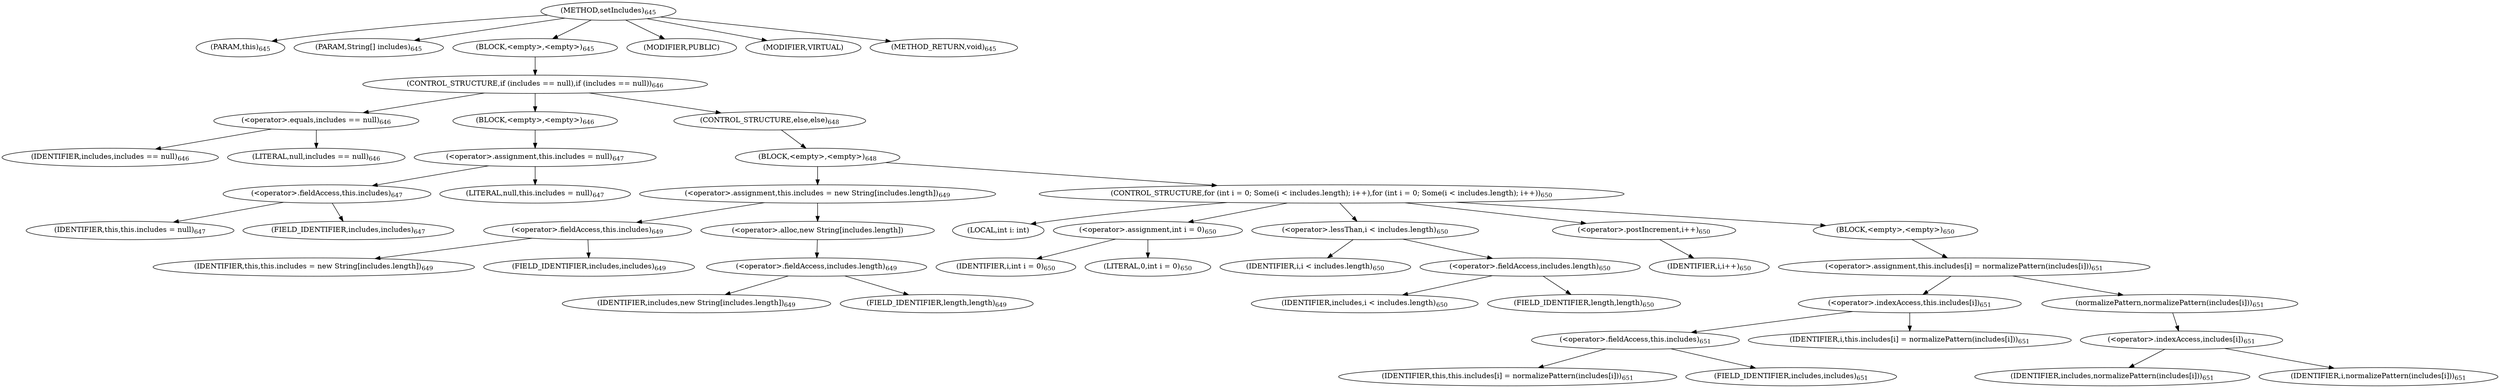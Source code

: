 digraph "setIncludes" {  
"640" [label = <(METHOD,setIncludes)<SUB>645</SUB>> ]
"14" [label = <(PARAM,this)<SUB>645</SUB>> ]
"641" [label = <(PARAM,String[] includes)<SUB>645</SUB>> ]
"642" [label = <(BLOCK,&lt;empty&gt;,&lt;empty&gt;)<SUB>645</SUB>> ]
"643" [label = <(CONTROL_STRUCTURE,if (includes == null),if (includes == null))<SUB>646</SUB>> ]
"644" [label = <(&lt;operator&gt;.equals,includes == null)<SUB>646</SUB>> ]
"645" [label = <(IDENTIFIER,includes,includes == null)<SUB>646</SUB>> ]
"646" [label = <(LITERAL,null,includes == null)<SUB>646</SUB>> ]
"647" [label = <(BLOCK,&lt;empty&gt;,&lt;empty&gt;)<SUB>646</SUB>> ]
"648" [label = <(&lt;operator&gt;.assignment,this.includes = null)<SUB>647</SUB>> ]
"649" [label = <(&lt;operator&gt;.fieldAccess,this.includes)<SUB>647</SUB>> ]
"13" [label = <(IDENTIFIER,this,this.includes = null)<SUB>647</SUB>> ]
"650" [label = <(FIELD_IDENTIFIER,includes,includes)<SUB>647</SUB>> ]
"651" [label = <(LITERAL,null,this.includes = null)<SUB>647</SUB>> ]
"652" [label = <(CONTROL_STRUCTURE,else,else)<SUB>648</SUB>> ]
"653" [label = <(BLOCK,&lt;empty&gt;,&lt;empty&gt;)<SUB>648</SUB>> ]
"654" [label = <(&lt;operator&gt;.assignment,this.includes = new String[includes.length])<SUB>649</SUB>> ]
"655" [label = <(&lt;operator&gt;.fieldAccess,this.includes)<SUB>649</SUB>> ]
"15" [label = <(IDENTIFIER,this,this.includes = new String[includes.length])<SUB>649</SUB>> ]
"656" [label = <(FIELD_IDENTIFIER,includes,includes)<SUB>649</SUB>> ]
"657" [label = <(&lt;operator&gt;.alloc,new String[includes.length])> ]
"658" [label = <(&lt;operator&gt;.fieldAccess,includes.length)<SUB>649</SUB>> ]
"659" [label = <(IDENTIFIER,includes,new String[includes.length])<SUB>649</SUB>> ]
"660" [label = <(FIELD_IDENTIFIER,length,length)<SUB>649</SUB>> ]
"661" [label = <(CONTROL_STRUCTURE,for (int i = 0; Some(i &lt; includes.length); i++),for (int i = 0; Some(i &lt; includes.length); i++))<SUB>650</SUB>> ]
"662" [label = <(LOCAL,int i: int)> ]
"663" [label = <(&lt;operator&gt;.assignment,int i = 0)<SUB>650</SUB>> ]
"664" [label = <(IDENTIFIER,i,int i = 0)<SUB>650</SUB>> ]
"665" [label = <(LITERAL,0,int i = 0)<SUB>650</SUB>> ]
"666" [label = <(&lt;operator&gt;.lessThan,i &lt; includes.length)<SUB>650</SUB>> ]
"667" [label = <(IDENTIFIER,i,i &lt; includes.length)<SUB>650</SUB>> ]
"668" [label = <(&lt;operator&gt;.fieldAccess,includes.length)<SUB>650</SUB>> ]
"669" [label = <(IDENTIFIER,includes,i &lt; includes.length)<SUB>650</SUB>> ]
"670" [label = <(FIELD_IDENTIFIER,length,length)<SUB>650</SUB>> ]
"671" [label = <(&lt;operator&gt;.postIncrement,i++)<SUB>650</SUB>> ]
"672" [label = <(IDENTIFIER,i,i++)<SUB>650</SUB>> ]
"673" [label = <(BLOCK,&lt;empty&gt;,&lt;empty&gt;)<SUB>650</SUB>> ]
"674" [label = <(&lt;operator&gt;.assignment,this.includes[i] = normalizePattern(includes[i]))<SUB>651</SUB>> ]
"675" [label = <(&lt;operator&gt;.indexAccess,this.includes[i])<SUB>651</SUB>> ]
"676" [label = <(&lt;operator&gt;.fieldAccess,this.includes)<SUB>651</SUB>> ]
"16" [label = <(IDENTIFIER,this,this.includes[i] = normalizePattern(includes[i]))<SUB>651</SUB>> ]
"677" [label = <(FIELD_IDENTIFIER,includes,includes)<SUB>651</SUB>> ]
"678" [label = <(IDENTIFIER,i,this.includes[i] = normalizePattern(includes[i]))<SUB>651</SUB>> ]
"679" [label = <(normalizePattern,normalizePattern(includes[i]))<SUB>651</SUB>> ]
"680" [label = <(&lt;operator&gt;.indexAccess,includes[i])<SUB>651</SUB>> ]
"681" [label = <(IDENTIFIER,includes,normalizePattern(includes[i]))<SUB>651</SUB>> ]
"682" [label = <(IDENTIFIER,i,normalizePattern(includes[i]))<SUB>651</SUB>> ]
"683" [label = <(MODIFIER,PUBLIC)> ]
"684" [label = <(MODIFIER,VIRTUAL)> ]
"685" [label = <(METHOD_RETURN,void)<SUB>645</SUB>> ]
  "640" -> "14" 
  "640" -> "641" 
  "640" -> "642" 
  "640" -> "683" 
  "640" -> "684" 
  "640" -> "685" 
  "642" -> "643" 
  "643" -> "644" 
  "643" -> "647" 
  "643" -> "652" 
  "644" -> "645" 
  "644" -> "646" 
  "647" -> "648" 
  "648" -> "649" 
  "648" -> "651" 
  "649" -> "13" 
  "649" -> "650" 
  "652" -> "653" 
  "653" -> "654" 
  "653" -> "661" 
  "654" -> "655" 
  "654" -> "657" 
  "655" -> "15" 
  "655" -> "656" 
  "657" -> "658" 
  "658" -> "659" 
  "658" -> "660" 
  "661" -> "662" 
  "661" -> "663" 
  "661" -> "666" 
  "661" -> "671" 
  "661" -> "673" 
  "663" -> "664" 
  "663" -> "665" 
  "666" -> "667" 
  "666" -> "668" 
  "668" -> "669" 
  "668" -> "670" 
  "671" -> "672" 
  "673" -> "674" 
  "674" -> "675" 
  "674" -> "679" 
  "675" -> "676" 
  "675" -> "678" 
  "676" -> "16" 
  "676" -> "677" 
  "679" -> "680" 
  "680" -> "681" 
  "680" -> "682" 
}
